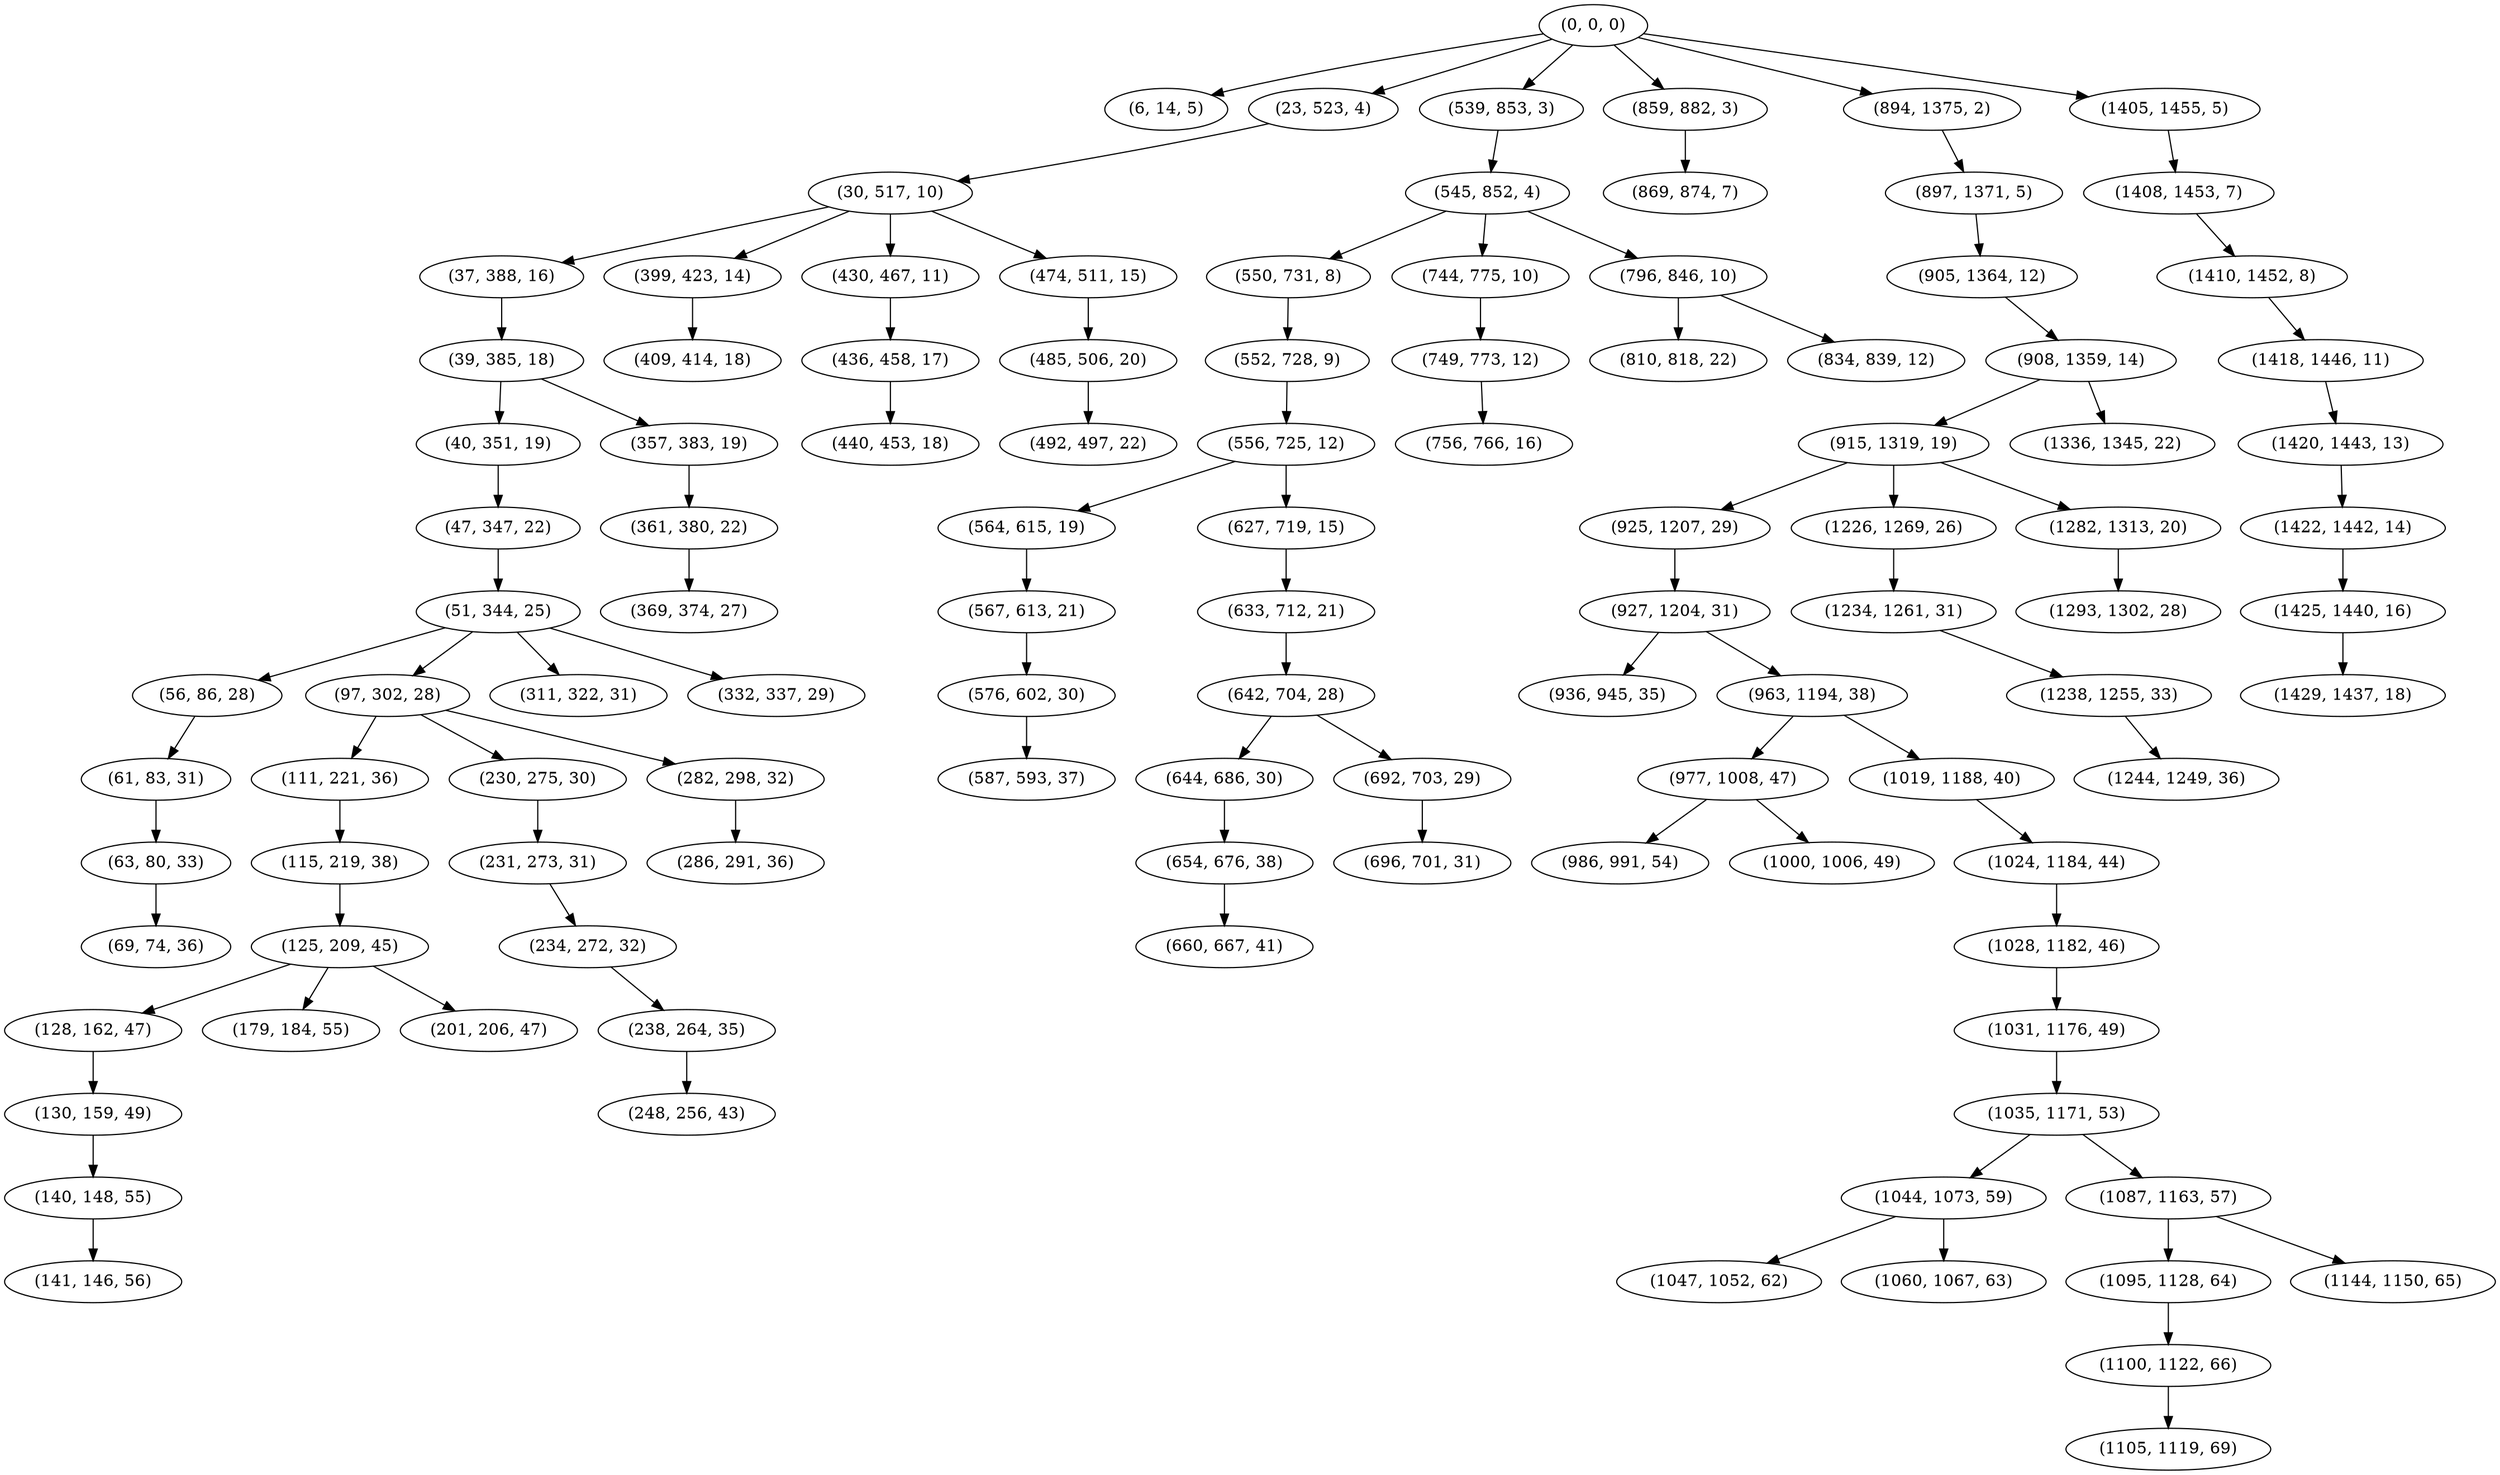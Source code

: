 digraph tree {
    "(0, 0, 0)";
    "(6, 14, 5)";
    "(23, 523, 4)";
    "(30, 517, 10)";
    "(37, 388, 16)";
    "(39, 385, 18)";
    "(40, 351, 19)";
    "(47, 347, 22)";
    "(51, 344, 25)";
    "(56, 86, 28)";
    "(61, 83, 31)";
    "(63, 80, 33)";
    "(69, 74, 36)";
    "(97, 302, 28)";
    "(111, 221, 36)";
    "(115, 219, 38)";
    "(125, 209, 45)";
    "(128, 162, 47)";
    "(130, 159, 49)";
    "(140, 148, 55)";
    "(141, 146, 56)";
    "(179, 184, 55)";
    "(201, 206, 47)";
    "(230, 275, 30)";
    "(231, 273, 31)";
    "(234, 272, 32)";
    "(238, 264, 35)";
    "(248, 256, 43)";
    "(282, 298, 32)";
    "(286, 291, 36)";
    "(311, 322, 31)";
    "(332, 337, 29)";
    "(357, 383, 19)";
    "(361, 380, 22)";
    "(369, 374, 27)";
    "(399, 423, 14)";
    "(409, 414, 18)";
    "(430, 467, 11)";
    "(436, 458, 17)";
    "(440, 453, 18)";
    "(474, 511, 15)";
    "(485, 506, 20)";
    "(492, 497, 22)";
    "(539, 853, 3)";
    "(545, 852, 4)";
    "(550, 731, 8)";
    "(552, 728, 9)";
    "(556, 725, 12)";
    "(564, 615, 19)";
    "(567, 613, 21)";
    "(576, 602, 30)";
    "(587, 593, 37)";
    "(627, 719, 15)";
    "(633, 712, 21)";
    "(642, 704, 28)";
    "(644, 686, 30)";
    "(654, 676, 38)";
    "(660, 667, 41)";
    "(692, 703, 29)";
    "(696, 701, 31)";
    "(744, 775, 10)";
    "(749, 773, 12)";
    "(756, 766, 16)";
    "(796, 846, 10)";
    "(810, 818, 22)";
    "(834, 839, 12)";
    "(859, 882, 3)";
    "(869, 874, 7)";
    "(894, 1375, 2)";
    "(897, 1371, 5)";
    "(905, 1364, 12)";
    "(908, 1359, 14)";
    "(915, 1319, 19)";
    "(925, 1207, 29)";
    "(927, 1204, 31)";
    "(936, 945, 35)";
    "(963, 1194, 38)";
    "(977, 1008, 47)";
    "(986, 991, 54)";
    "(1000, 1006, 49)";
    "(1019, 1188, 40)";
    "(1024, 1184, 44)";
    "(1028, 1182, 46)";
    "(1031, 1176, 49)";
    "(1035, 1171, 53)";
    "(1044, 1073, 59)";
    "(1047, 1052, 62)";
    "(1060, 1067, 63)";
    "(1087, 1163, 57)";
    "(1095, 1128, 64)";
    "(1100, 1122, 66)";
    "(1105, 1119, 69)";
    "(1144, 1150, 65)";
    "(1226, 1269, 26)";
    "(1234, 1261, 31)";
    "(1238, 1255, 33)";
    "(1244, 1249, 36)";
    "(1282, 1313, 20)";
    "(1293, 1302, 28)";
    "(1336, 1345, 22)";
    "(1405, 1455, 5)";
    "(1408, 1453, 7)";
    "(1410, 1452, 8)";
    "(1418, 1446, 11)";
    "(1420, 1443, 13)";
    "(1422, 1442, 14)";
    "(1425, 1440, 16)";
    "(1429, 1437, 18)";
    "(0, 0, 0)" -> "(6, 14, 5)";
    "(0, 0, 0)" -> "(23, 523, 4)";
    "(0, 0, 0)" -> "(539, 853, 3)";
    "(0, 0, 0)" -> "(859, 882, 3)";
    "(0, 0, 0)" -> "(894, 1375, 2)";
    "(0, 0, 0)" -> "(1405, 1455, 5)";
    "(23, 523, 4)" -> "(30, 517, 10)";
    "(30, 517, 10)" -> "(37, 388, 16)";
    "(30, 517, 10)" -> "(399, 423, 14)";
    "(30, 517, 10)" -> "(430, 467, 11)";
    "(30, 517, 10)" -> "(474, 511, 15)";
    "(37, 388, 16)" -> "(39, 385, 18)";
    "(39, 385, 18)" -> "(40, 351, 19)";
    "(39, 385, 18)" -> "(357, 383, 19)";
    "(40, 351, 19)" -> "(47, 347, 22)";
    "(47, 347, 22)" -> "(51, 344, 25)";
    "(51, 344, 25)" -> "(56, 86, 28)";
    "(51, 344, 25)" -> "(97, 302, 28)";
    "(51, 344, 25)" -> "(311, 322, 31)";
    "(51, 344, 25)" -> "(332, 337, 29)";
    "(56, 86, 28)" -> "(61, 83, 31)";
    "(61, 83, 31)" -> "(63, 80, 33)";
    "(63, 80, 33)" -> "(69, 74, 36)";
    "(97, 302, 28)" -> "(111, 221, 36)";
    "(97, 302, 28)" -> "(230, 275, 30)";
    "(97, 302, 28)" -> "(282, 298, 32)";
    "(111, 221, 36)" -> "(115, 219, 38)";
    "(115, 219, 38)" -> "(125, 209, 45)";
    "(125, 209, 45)" -> "(128, 162, 47)";
    "(125, 209, 45)" -> "(179, 184, 55)";
    "(125, 209, 45)" -> "(201, 206, 47)";
    "(128, 162, 47)" -> "(130, 159, 49)";
    "(130, 159, 49)" -> "(140, 148, 55)";
    "(140, 148, 55)" -> "(141, 146, 56)";
    "(230, 275, 30)" -> "(231, 273, 31)";
    "(231, 273, 31)" -> "(234, 272, 32)";
    "(234, 272, 32)" -> "(238, 264, 35)";
    "(238, 264, 35)" -> "(248, 256, 43)";
    "(282, 298, 32)" -> "(286, 291, 36)";
    "(357, 383, 19)" -> "(361, 380, 22)";
    "(361, 380, 22)" -> "(369, 374, 27)";
    "(399, 423, 14)" -> "(409, 414, 18)";
    "(430, 467, 11)" -> "(436, 458, 17)";
    "(436, 458, 17)" -> "(440, 453, 18)";
    "(474, 511, 15)" -> "(485, 506, 20)";
    "(485, 506, 20)" -> "(492, 497, 22)";
    "(539, 853, 3)" -> "(545, 852, 4)";
    "(545, 852, 4)" -> "(550, 731, 8)";
    "(545, 852, 4)" -> "(744, 775, 10)";
    "(545, 852, 4)" -> "(796, 846, 10)";
    "(550, 731, 8)" -> "(552, 728, 9)";
    "(552, 728, 9)" -> "(556, 725, 12)";
    "(556, 725, 12)" -> "(564, 615, 19)";
    "(556, 725, 12)" -> "(627, 719, 15)";
    "(564, 615, 19)" -> "(567, 613, 21)";
    "(567, 613, 21)" -> "(576, 602, 30)";
    "(576, 602, 30)" -> "(587, 593, 37)";
    "(627, 719, 15)" -> "(633, 712, 21)";
    "(633, 712, 21)" -> "(642, 704, 28)";
    "(642, 704, 28)" -> "(644, 686, 30)";
    "(642, 704, 28)" -> "(692, 703, 29)";
    "(644, 686, 30)" -> "(654, 676, 38)";
    "(654, 676, 38)" -> "(660, 667, 41)";
    "(692, 703, 29)" -> "(696, 701, 31)";
    "(744, 775, 10)" -> "(749, 773, 12)";
    "(749, 773, 12)" -> "(756, 766, 16)";
    "(796, 846, 10)" -> "(810, 818, 22)";
    "(796, 846, 10)" -> "(834, 839, 12)";
    "(859, 882, 3)" -> "(869, 874, 7)";
    "(894, 1375, 2)" -> "(897, 1371, 5)";
    "(897, 1371, 5)" -> "(905, 1364, 12)";
    "(905, 1364, 12)" -> "(908, 1359, 14)";
    "(908, 1359, 14)" -> "(915, 1319, 19)";
    "(908, 1359, 14)" -> "(1336, 1345, 22)";
    "(915, 1319, 19)" -> "(925, 1207, 29)";
    "(915, 1319, 19)" -> "(1226, 1269, 26)";
    "(915, 1319, 19)" -> "(1282, 1313, 20)";
    "(925, 1207, 29)" -> "(927, 1204, 31)";
    "(927, 1204, 31)" -> "(936, 945, 35)";
    "(927, 1204, 31)" -> "(963, 1194, 38)";
    "(963, 1194, 38)" -> "(977, 1008, 47)";
    "(963, 1194, 38)" -> "(1019, 1188, 40)";
    "(977, 1008, 47)" -> "(986, 991, 54)";
    "(977, 1008, 47)" -> "(1000, 1006, 49)";
    "(1019, 1188, 40)" -> "(1024, 1184, 44)";
    "(1024, 1184, 44)" -> "(1028, 1182, 46)";
    "(1028, 1182, 46)" -> "(1031, 1176, 49)";
    "(1031, 1176, 49)" -> "(1035, 1171, 53)";
    "(1035, 1171, 53)" -> "(1044, 1073, 59)";
    "(1035, 1171, 53)" -> "(1087, 1163, 57)";
    "(1044, 1073, 59)" -> "(1047, 1052, 62)";
    "(1044, 1073, 59)" -> "(1060, 1067, 63)";
    "(1087, 1163, 57)" -> "(1095, 1128, 64)";
    "(1087, 1163, 57)" -> "(1144, 1150, 65)";
    "(1095, 1128, 64)" -> "(1100, 1122, 66)";
    "(1100, 1122, 66)" -> "(1105, 1119, 69)";
    "(1226, 1269, 26)" -> "(1234, 1261, 31)";
    "(1234, 1261, 31)" -> "(1238, 1255, 33)";
    "(1238, 1255, 33)" -> "(1244, 1249, 36)";
    "(1282, 1313, 20)" -> "(1293, 1302, 28)";
    "(1405, 1455, 5)" -> "(1408, 1453, 7)";
    "(1408, 1453, 7)" -> "(1410, 1452, 8)";
    "(1410, 1452, 8)" -> "(1418, 1446, 11)";
    "(1418, 1446, 11)" -> "(1420, 1443, 13)";
    "(1420, 1443, 13)" -> "(1422, 1442, 14)";
    "(1422, 1442, 14)" -> "(1425, 1440, 16)";
    "(1425, 1440, 16)" -> "(1429, 1437, 18)";
}
